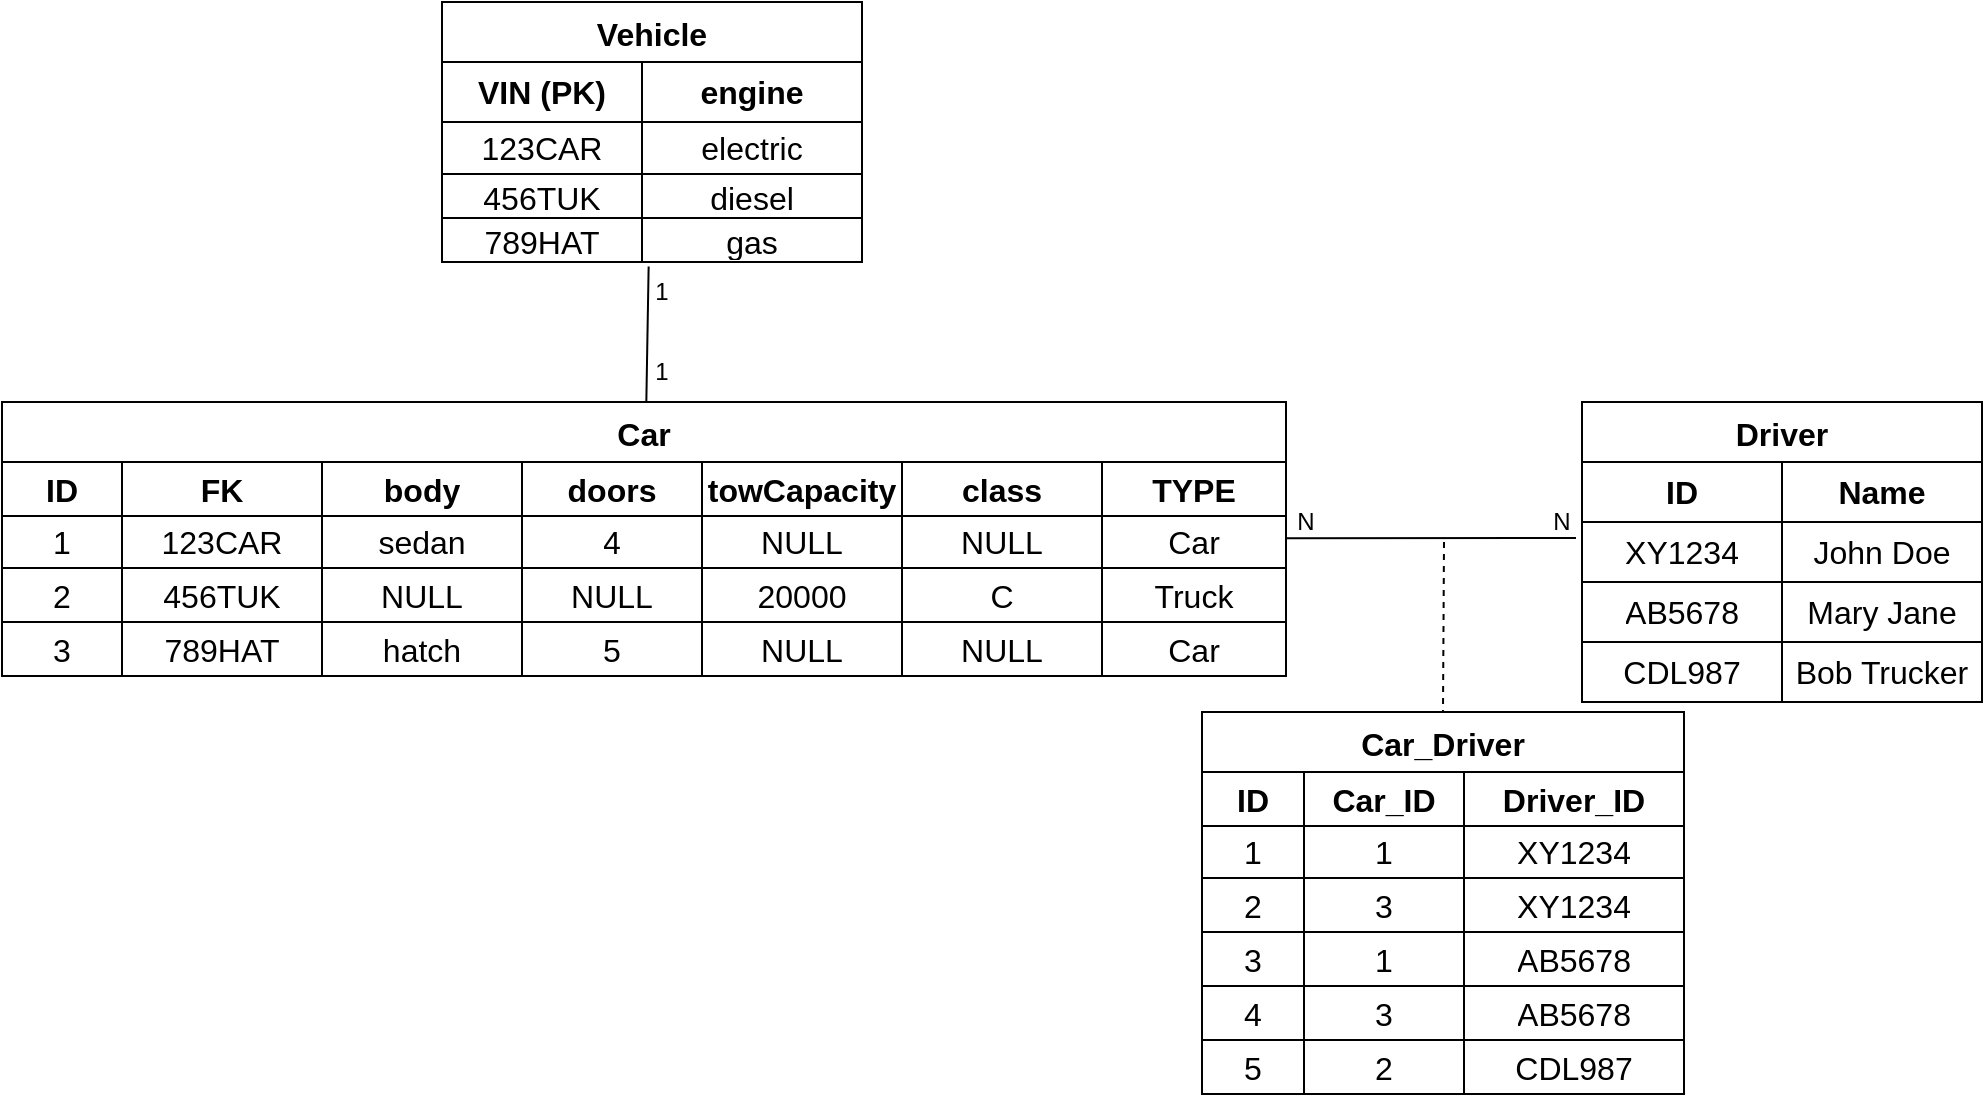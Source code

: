 <mxfile version="22.0.8" type="github">
  <diagram id="C5RBs43oDa-KdzZeNtuy" name="Page-1">
    <mxGraphModel dx="1803" dy="831" grid="1" gridSize="10" guides="1" tooltips="1" connect="1" arrows="1" fold="1" page="1" pageScale="1" pageWidth="827" pageHeight="1169" math="0" shadow="0">
      <root>
        <mxCell id="WIyWlLk6GJQsqaUBKTNV-0" />
        <mxCell id="WIyWlLk6GJQsqaUBKTNV-1" parent="WIyWlLk6GJQsqaUBKTNV-0" />
        <mxCell id="voTmLPjWdt1lhBZXO9Mf-58" value="Vehicle" style="shape=table;startSize=30;container=1;collapsible=0;childLayout=tableLayout;strokeColor=default;fontSize=16;fontStyle=1" parent="WIyWlLk6GJQsqaUBKTNV-1" vertex="1">
          <mxGeometry x="240" y="230" width="210" height="130" as="geometry" />
        </mxCell>
        <mxCell id="voTmLPjWdt1lhBZXO9Mf-59" value="" style="shape=tableRow;horizontal=0;startSize=0;swimlaneHead=0;swimlaneBody=0;strokeColor=inherit;top=0;left=0;bottom=0;right=0;collapsible=0;dropTarget=0;fillColor=none;points=[[0,0.5],[1,0.5]];portConstraint=eastwest;fontSize=16;" parent="voTmLPjWdt1lhBZXO9Mf-58" vertex="1">
          <mxGeometry y="30" width="210" height="30" as="geometry" />
        </mxCell>
        <mxCell id="voTmLPjWdt1lhBZXO9Mf-60" value="&lt;b&gt;VIN (PK)&lt;/b&gt;" style="shape=partialRectangle;html=1;whiteSpace=wrap;connectable=0;strokeColor=inherit;overflow=hidden;fillColor=none;top=0;left=0;bottom=0;right=0;pointerEvents=1;fontSize=16;" parent="voTmLPjWdt1lhBZXO9Mf-59" vertex="1">
          <mxGeometry width="100" height="30" as="geometry">
            <mxRectangle width="100" height="30" as="alternateBounds" />
          </mxGeometry>
        </mxCell>
        <mxCell id="voTmLPjWdt1lhBZXO9Mf-61" value="&lt;b&gt;engine&lt;/b&gt;" style="shape=partialRectangle;html=1;whiteSpace=wrap;connectable=0;strokeColor=inherit;overflow=hidden;fillColor=none;top=0;left=0;bottom=0;right=0;pointerEvents=1;fontSize=16;" parent="voTmLPjWdt1lhBZXO9Mf-59" vertex="1">
          <mxGeometry x="100" width="110" height="30" as="geometry">
            <mxRectangle width="110" height="30" as="alternateBounds" />
          </mxGeometry>
        </mxCell>
        <mxCell id="voTmLPjWdt1lhBZXO9Mf-62" value="" style="shape=tableRow;horizontal=0;startSize=0;swimlaneHead=0;swimlaneBody=0;strokeColor=inherit;top=0;left=0;bottom=0;right=0;collapsible=0;dropTarget=0;fillColor=none;points=[[0,0.5],[1,0.5]];portConstraint=eastwest;fontSize=16;" parent="voTmLPjWdt1lhBZXO9Mf-58" vertex="1">
          <mxGeometry y="60" width="210" height="26" as="geometry" />
        </mxCell>
        <mxCell id="voTmLPjWdt1lhBZXO9Mf-63" value="123CAR" style="shape=partialRectangle;html=1;whiteSpace=wrap;connectable=0;strokeColor=inherit;overflow=hidden;fillColor=none;top=0;left=0;bottom=0;right=0;pointerEvents=1;fontSize=16;" parent="voTmLPjWdt1lhBZXO9Mf-62" vertex="1">
          <mxGeometry width="100" height="26" as="geometry">
            <mxRectangle width="100" height="26" as="alternateBounds" />
          </mxGeometry>
        </mxCell>
        <mxCell id="voTmLPjWdt1lhBZXO9Mf-64" value="electric" style="shape=partialRectangle;html=1;whiteSpace=wrap;connectable=0;strokeColor=inherit;overflow=hidden;fillColor=none;top=0;left=0;bottom=0;right=0;pointerEvents=1;fontSize=16;" parent="voTmLPjWdt1lhBZXO9Mf-62" vertex="1">
          <mxGeometry x="100" width="110" height="26" as="geometry">
            <mxRectangle width="110" height="26" as="alternateBounds" />
          </mxGeometry>
        </mxCell>
        <mxCell id="voTmLPjWdt1lhBZXO9Mf-65" value="" style="shape=tableRow;horizontal=0;startSize=0;swimlaneHead=0;swimlaneBody=0;strokeColor=inherit;top=0;left=0;bottom=0;right=0;collapsible=0;dropTarget=0;fillColor=none;points=[[0,0.5],[1,0.5]];portConstraint=eastwest;fontSize=16;" parent="voTmLPjWdt1lhBZXO9Mf-58" vertex="1">
          <mxGeometry y="86" width="210" height="22" as="geometry" />
        </mxCell>
        <mxCell id="voTmLPjWdt1lhBZXO9Mf-66" value="456TUK" style="shape=partialRectangle;html=1;whiteSpace=wrap;connectable=0;strokeColor=inherit;overflow=hidden;fillColor=none;top=0;left=0;bottom=0;right=0;pointerEvents=1;fontSize=16;" parent="voTmLPjWdt1lhBZXO9Mf-65" vertex="1">
          <mxGeometry width="100" height="22" as="geometry">
            <mxRectangle width="100" height="22" as="alternateBounds" />
          </mxGeometry>
        </mxCell>
        <mxCell id="voTmLPjWdt1lhBZXO9Mf-67" value="diesel" style="shape=partialRectangle;html=1;whiteSpace=wrap;connectable=0;strokeColor=inherit;overflow=hidden;fillColor=none;top=0;left=0;bottom=0;right=0;pointerEvents=1;fontSize=16;" parent="voTmLPjWdt1lhBZXO9Mf-65" vertex="1">
          <mxGeometry x="100" width="110" height="22" as="geometry">
            <mxRectangle width="110" height="22" as="alternateBounds" />
          </mxGeometry>
        </mxCell>
        <mxCell id="voTmLPjWdt1lhBZXO9Mf-68" style="shape=tableRow;horizontal=0;startSize=0;swimlaneHead=0;swimlaneBody=0;strokeColor=inherit;top=0;left=0;bottom=0;right=0;collapsible=0;dropTarget=0;fillColor=none;points=[[0,0.5],[1,0.5]];portConstraint=eastwest;fontSize=16;" parent="voTmLPjWdt1lhBZXO9Mf-58" vertex="1">
          <mxGeometry y="108" width="210" height="22" as="geometry" />
        </mxCell>
        <mxCell id="voTmLPjWdt1lhBZXO9Mf-69" value="789HAT" style="shape=partialRectangle;html=1;whiteSpace=wrap;connectable=0;strokeColor=inherit;overflow=hidden;fillColor=none;top=0;left=0;bottom=0;right=0;pointerEvents=1;fontSize=16;" parent="voTmLPjWdt1lhBZXO9Mf-68" vertex="1">
          <mxGeometry width="100" height="22" as="geometry">
            <mxRectangle width="100" height="22" as="alternateBounds" />
          </mxGeometry>
        </mxCell>
        <mxCell id="voTmLPjWdt1lhBZXO9Mf-70" value="gas" style="shape=partialRectangle;html=1;whiteSpace=wrap;connectable=0;strokeColor=inherit;overflow=hidden;fillColor=none;top=0;left=0;bottom=0;right=0;pointerEvents=1;fontSize=16;" parent="voTmLPjWdt1lhBZXO9Mf-68" vertex="1">
          <mxGeometry x="100" width="110" height="22" as="geometry">
            <mxRectangle width="110" height="22" as="alternateBounds" />
          </mxGeometry>
        </mxCell>
        <mxCell id="bHOz-rDdYHaJfrP98oo6-0" value="Car" style="shape=table;startSize=30;container=1;collapsible=0;childLayout=tableLayout;strokeColor=default;fontSize=16;fontStyle=1" vertex="1" parent="WIyWlLk6GJQsqaUBKTNV-1">
          <mxGeometry x="20" y="430" width="642" height="137" as="geometry" />
        </mxCell>
        <mxCell id="bHOz-rDdYHaJfrP98oo6-1" value="" style="shape=tableRow;horizontal=0;startSize=0;swimlaneHead=0;swimlaneBody=0;strokeColor=inherit;top=0;left=0;bottom=0;right=0;collapsible=0;dropTarget=0;fillColor=none;points=[[0,0.5],[1,0.5]];portConstraint=eastwest;fontSize=16;" vertex="1" parent="bHOz-rDdYHaJfrP98oo6-0">
          <mxGeometry y="30" width="642" height="27" as="geometry" />
        </mxCell>
        <mxCell id="bHOz-rDdYHaJfrP98oo6-2" value="&lt;b&gt;ID&lt;/b&gt;" style="shape=partialRectangle;html=1;whiteSpace=wrap;connectable=0;strokeColor=inherit;overflow=hidden;fillColor=none;top=0;left=0;bottom=0;right=0;pointerEvents=1;fontSize=16;" vertex="1" parent="bHOz-rDdYHaJfrP98oo6-1">
          <mxGeometry width="60" height="27" as="geometry">
            <mxRectangle width="60" height="27" as="alternateBounds" />
          </mxGeometry>
        </mxCell>
        <mxCell id="bHOz-rDdYHaJfrP98oo6-3" value="&lt;b&gt;FK&lt;/b&gt;" style="shape=partialRectangle;html=1;whiteSpace=wrap;connectable=0;strokeColor=inherit;overflow=hidden;fillColor=none;top=0;left=0;bottom=0;right=0;pointerEvents=1;fontSize=16;" vertex="1" parent="bHOz-rDdYHaJfrP98oo6-1">
          <mxGeometry x="60" width="100" height="27" as="geometry">
            <mxRectangle width="100" height="27" as="alternateBounds" />
          </mxGeometry>
        </mxCell>
        <mxCell id="bHOz-rDdYHaJfrP98oo6-4" value="&lt;b&gt;body&lt;/b&gt;" style="shape=partialRectangle;html=1;whiteSpace=wrap;connectable=0;strokeColor=inherit;overflow=hidden;fillColor=none;top=0;left=0;bottom=0;right=0;pointerEvents=1;fontSize=16;" vertex="1" parent="bHOz-rDdYHaJfrP98oo6-1">
          <mxGeometry x="160" width="100" height="27" as="geometry">
            <mxRectangle width="100" height="27" as="alternateBounds" />
          </mxGeometry>
        </mxCell>
        <mxCell id="bHOz-rDdYHaJfrP98oo6-5" value="&lt;b&gt;doors&lt;/b&gt;" style="shape=partialRectangle;html=1;whiteSpace=wrap;connectable=0;strokeColor=inherit;overflow=hidden;fillColor=none;top=0;left=0;bottom=0;right=0;pointerEvents=1;fontSize=16;" vertex="1" parent="bHOz-rDdYHaJfrP98oo6-1">
          <mxGeometry x="260" width="90" height="27" as="geometry">
            <mxRectangle width="90" height="27" as="alternateBounds" />
          </mxGeometry>
        </mxCell>
        <mxCell id="bHOz-rDdYHaJfrP98oo6-6" value="&lt;b&gt;towCapacity&lt;/b&gt;" style="shape=partialRectangle;html=1;whiteSpace=wrap;connectable=0;strokeColor=inherit;overflow=hidden;fillColor=none;top=0;left=0;bottom=0;right=0;pointerEvents=1;fontSize=16;" vertex="1" parent="bHOz-rDdYHaJfrP98oo6-1">
          <mxGeometry x="350" width="100" height="27" as="geometry">
            <mxRectangle width="100" height="27" as="alternateBounds" />
          </mxGeometry>
        </mxCell>
        <mxCell id="bHOz-rDdYHaJfrP98oo6-7" value="&lt;b&gt;class&lt;/b&gt;" style="shape=partialRectangle;html=1;whiteSpace=wrap;connectable=0;strokeColor=inherit;overflow=hidden;fillColor=none;top=0;left=0;bottom=0;right=0;pointerEvents=1;fontSize=16;" vertex="1" parent="bHOz-rDdYHaJfrP98oo6-1">
          <mxGeometry x="450" width="100" height="27" as="geometry">
            <mxRectangle width="100" height="27" as="alternateBounds" />
          </mxGeometry>
        </mxCell>
        <mxCell id="bHOz-rDdYHaJfrP98oo6-8" value="&lt;b&gt;TYPE&lt;/b&gt;" style="shape=partialRectangle;html=1;whiteSpace=wrap;connectable=0;strokeColor=inherit;overflow=hidden;fillColor=none;top=0;left=0;bottom=0;right=0;pointerEvents=1;fontSize=16;" vertex="1" parent="bHOz-rDdYHaJfrP98oo6-1">
          <mxGeometry x="550" width="92" height="27" as="geometry">
            <mxRectangle width="92" height="27" as="alternateBounds" />
          </mxGeometry>
        </mxCell>
        <mxCell id="bHOz-rDdYHaJfrP98oo6-9" value="" style="shape=tableRow;horizontal=0;startSize=0;swimlaneHead=0;swimlaneBody=0;strokeColor=inherit;top=0;left=0;bottom=0;right=0;collapsible=0;dropTarget=0;fillColor=none;points=[[0,0.5],[1,0.5]];portConstraint=eastwest;fontSize=16;" vertex="1" parent="bHOz-rDdYHaJfrP98oo6-0">
          <mxGeometry y="57" width="642" height="26" as="geometry" />
        </mxCell>
        <mxCell id="bHOz-rDdYHaJfrP98oo6-10" value="1" style="shape=partialRectangle;html=1;whiteSpace=wrap;connectable=0;strokeColor=inherit;overflow=hidden;fillColor=none;top=0;left=0;bottom=0;right=0;pointerEvents=1;fontSize=16;" vertex="1" parent="bHOz-rDdYHaJfrP98oo6-9">
          <mxGeometry width="60" height="26" as="geometry">
            <mxRectangle width="60" height="26" as="alternateBounds" />
          </mxGeometry>
        </mxCell>
        <mxCell id="bHOz-rDdYHaJfrP98oo6-11" value="123CAR" style="shape=partialRectangle;html=1;whiteSpace=wrap;connectable=0;strokeColor=inherit;overflow=hidden;fillColor=none;top=0;left=0;bottom=0;right=0;pointerEvents=1;fontSize=16;" vertex="1" parent="bHOz-rDdYHaJfrP98oo6-9">
          <mxGeometry x="60" width="100" height="26" as="geometry">
            <mxRectangle width="100" height="26" as="alternateBounds" />
          </mxGeometry>
        </mxCell>
        <mxCell id="bHOz-rDdYHaJfrP98oo6-12" value="sedan" style="shape=partialRectangle;html=1;whiteSpace=wrap;connectable=0;strokeColor=inherit;overflow=hidden;fillColor=none;top=0;left=0;bottom=0;right=0;pointerEvents=1;fontSize=16;" vertex="1" parent="bHOz-rDdYHaJfrP98oo6-9">
          <mxGeometry x="160" width="100" height="26" as="geometry">
            <mxRectangle width="100" height="26" as="alternateBounds" />
          </mxGeometry>
        </mxCell>
        <mxCell id="bHOz-rDdYHaJfrP98oo6-13" value="4" style="shape=partialRectangle;html=1;whiteSpace=wrap;connectable=0;strokeColor=inherit;overflow=hidden;fillColor=none;top=0;left=0;bottom=0;right=0;pointerEvents=1;fontSize=16;" vertex="1" parent="bHOz-rDdYHaJfrP98oo6-9">
          <mxGeometry x="260" width="90" height="26" as="geometry">
            <mxRectangle width="90" height="26" as="alternateBounds" />
          </mxGeometry>
        </mxCell>
        <mxCell id="bHOz-rDdYHaJfrP98oo6-14" value="NULL" style="shape=partialRectangle;html=1;whiteSpace=wrap;connectable=0;strokeColor=inherit;overflow=hidden;fillColor=none;top=0;left=0;bottom=0;right=0;pointerEvents=1;fontSize=16;" vertex="1" parent="bHOz-rDdYHaJfrP98oo6-9">
          <mxGeometry x="350" width="100" height="26" as="geometry">
            <mxRectangle width="100" height="26" as="alternateBounds" />
          </mxGeometry>
        </mxCell>
        <mxCell id="bHOz-rDdYHaJfrP98oo6-15" value="NULL" style="shape=partialRectangle;html=1;whiteSpace=wrap;connectable=0;strokeColor=inherit;overflow=hidden;fillColor=none;top=0;left=0;bottom=0;right=0;pointerEvents=1;fontSize=16;" vertex="1" parent="bHOz-rDdYHaJfrP98oo6-9">
          <mxGeometry x="450" width="100" height="26" as="geometry">
            <mxRectangle width="100" height="26" as="alternateBounds" />
          </mxGeometry>
        </mxCell>
        <mxCell id="bHOz-rDdYHaJfrP98oo6-16" value="Car" style="shape=partialRectangle;html=1;whiteSpace=wrap;connectable=0;strokeColor=inherit;overflow=hidden;fillColor=none;top=0;left=0;bottom=0;right=0;pointerEvents=1;fontSize=16;" vertex="1" parent="bHOz-rDdYHaJfrP98oo6-9">
          <mxGeometry x="550" width="92" height="26" as="geometry">
            <mxRectangle width="92" height="26" as="alternateBounds" />
          </mxGeometry>
        </mxCell>
        <mxCell id="bHOz-rDdYHaJfrP98oo6-17" value="" style="shape=tableRow;horizontal=0;startSize=0;swimlaneHead=0;swimlaneBody=0;strokeColor=inherit;top=0;left=0;bottom=0;right=0;collapsible=0;dropTarget=0;fillColor=none;points=[[0,0.5],[1,0.5]];portConstraint=eastwest;fontSize=16;" vertex="1" parent="bHOz-rDdYHaJfrP98oo6-0">
          <mxGeometry y="83" width="642" height="27" as="geometry" />
        </mxCell>
        <mxCell id="bHOz-rDdYHaJfrP98oo6-18" value="2" style="shape=partialRectangle;html=1;whiteSpace=wrap;connectable=0;strokeColor=inherit;overflow=hidden;fillColor=none;top=0;left=0;bottom=0;right=0;pointerEvents=1;fontSize=16;" vertex="1" parent="bHOz-rDdYHaJfrP98oo6-17">
          <mxGeometry width="60" height="27" as="geometry">
            <mxRectangle width="60" height="27" as="alternateBounds" />
          </mxGeometry>
        </mxCell>
        <mxCell id="bHOz-rDdYHaJfrP98oo6-19" value="456TUK" style="shape=partialRectangle;html=1;whiteSpace=wrap;connectable=0;strokeColor=inherit;overflow=hidden;fillColor=none;top=0;left=0;bottom=0;right=0;pointerEvents=1;fontSize=16;" vertex="1" parent="bHOz-rDdYHaJfrP98oo6-17">
          <mxGeometry x="60" width="100" height="27" as="geometry">
            <mxRectangle width="100" height="27" as="alternateBounds" />
          </mxGeometry>
        </mxCell>
        <mxCell id="bHOz-rDdYHaJfrP98oo6-20" value="NULL" style="shape=partialRectangle;html=1;whiteSpace=wrap;connectable=0;strokeColor=inherit;overflow=hidden;fillColor=none;top=0;left=0;bottom=0;right=0;pointerEvents=1;fontSize=16;" vertex="1" parent="bHOz-rDdYHaJfrP98oo6-17">
          <mxGeometry x="160" width="100" height="27" as="geometry">
            <mxRectangle width="100" height="27" as="alternateBounds" />
          </mxGeometry>
        </mxCell>
        <mxCell id="bHOz-rDdYHaJfrP98oo6-21" value="NULL" style="shape=partialRectangle;html=1;whiteSpace=wrap;connectable=0;strokeColor=inherit;overflow=hidden;fillColor=none;top=0;left=0;bottom=0;right=0;pointerEvents=1;fontSize=16;" vertex="1" parent="bHOz-rDdYHaJfrP98oo6-17">
          <mxGeometry x="260" width="90" height="27" as="geometry">
            <mxRectangle width="90" height="27" as="alternateBounds" />
          </mxGeometry>
        </mxCell>
        <mxCell id="bHOz-rDdYHaJfrP98oo6-22" value="20000" style="shape=partialRectangle;html=1;whiteSpace=wrap;connectable=0;strokeColor=inherit;overflow=hidden;fillColor=none;top=0;left=0;bottom=0;right=0;pointerEvents=1;fontSize=16;" vertex="1" parent="bHOz-rDdYHaJfrP98oo6-17">
          <mxGeometry x="350" width="100" height="27" as="geometry">
            <mxRectangle width="100" height="27" as="alternateBounds" />
          </mxGeometry>
        </mxCell>
        <mxCell id="bHOz-rDdYHaJfrP98oo6-23" value="C" style="shape=partialRectangle;html=1;whiteSpace=wrap;connectable=0;strokeColor=inherit;overflow=hidden;fillColor=none;top=0;left=0;bottom=0;right=0;pointerEvents=1;fontSize=16;" vertex="1" parent="bHOz-rDdYHaJfrP98oo6-17">
          <mxGeometry x="450" width="100" height="27" as="geometry">
            <mxRectangle width="100" height="27" as="alternateBounds" />
          </mxGeometry>
        </mxCell>
        <mxCell id="bHOz-rDdYHaJfrP98oo6-24" value="Truck" style="shape=partialRectangle;html=1;whiteSpace=wrap;connectable=0;strokeColor=inherit;overflow=hidden;fillColor=none;top=0;left=0;bottom=0;right=0;pointerEvents=1;fontSize=16;" vertex="1" parent="bHOz-rDdYHaJfrP98oo6-17">
          <mxGeometry x="550" width="92" height="27" as="geometry">
            <mxRectangle width="92" height="27" as="alternateBounds" />
          </mxGeometry>
        </mxCell>
        <mxCell id="bHOz-rDdYHaJfrP98oo6-25" style="shape=tableRow;horizontal=0;startSize=0;swimlaneHead=0;swimlaneBody=0;strokeColor=inherit;top=0;left=0;bottom=0;right=0;collapsible=0;dropTarget=0;fillColor=none;points=[[0,0.5],[1,0.5]];portConstraint=eastwest;fontSize=16;" vertex="1" parent="bHOz-rDdYHaJfrP98oo6-0">
          <mxGeometry y="110" width="642" height="27" as="geometry" />
        </mxCell>
        <mxCell id="bHOz-rDdYHaJfrP98oo6-26" value="3" style="shape=partialRectangle;html=1;whiteSpace=wrap;connectable=0;strokeColor=inherit;overflow=hidden;fillColor=none;top=0;left=0;bottom=0;right=0;pointerEvents=1;fontSize=16;" vertex="1" parent="bHOz-rDdYHaJfrP98oo6-25">
          <mxGeometry width="60" height="27" as="geometry">
            <mxRectangle width="60" height="27" as="alternateBounds" />
          </mxGeometry>
        </mxCell>
        <mxCell id="bHOz-rDdYHaJfrP98oo6-27" value="789HAT" style="shape=partialRectangle;html=1;whiteSpace=wrap;connectable=0;strokeColor=inherit;overflow=hidden;fillColor=none;top=0;left=0;bottom=0;right=0;pointerEvents=1;fontSize=16;" vertex="1" parent="bHOz-rDdYHaJfrP98oo6-25">
          <mxGeometry x="60" width="100" height="27" as="geometry">
            <mxRectangle width="100" height="27" as="alternateBounds" />
          </mxGeometry>
        </mxCell>
        <mxCell id="bHOz-rDdYHaJfrP98oo6-28" value="hatch" style="shape=partialRectangle;html=1;whiteSpace=wrap;connectable=0;strokeColor=inherit;overflow=hidden;fillColor=none;top=0;left=0;bottom=0;right=0;pointerEvents=1;fontSize=16;" vertex="1" parent="bHOz-rDdYHaJfrP98oo6-25">
          <mxGeometry x="160" width="100" height="27" as="geometry">
            <mxRectangle width="100" height="27" as="alternateBounds" />
          </mxGeometry>
        </mxCell>
        <mxCell id="bHOz-rDdYHaJfrP98oo6-29" value="5" style="shape=partialRectangle;html=1;whiteSpace=wrap;connectable=0;strokeColor=inherit;overflow=hidden;fillColor=none;top=0;left=0;bottom=0;right=0;pointerEvents=1;fontSize=16;" vertex="1" parent="bHOz-rDdYHaJfrP98oo6-25">
          <mxGeometry x="260" width="90" height="27" as="geometry">
            <mxRectangle width="90" height="27" as="alternateBounds" />
          </mxGeometry>
        </mxCell>
        <mxCell id="bHOz-rDdYHaJfrP98oo6-30" value="NULL" style="shape=partialRectangle;html=1;whiteSpace=wrap;connectable=0;strokeColor=inherit;overflow=hidden;fillColor=none;top=0;left=0;bottom=0;right=0;pointerEvents=1;fontSize=16;" vertex="1" parent="bHOz-rDdYHaJfrP98oo6-25">
          <mxGeometry x="350" width="100" height="27" as="geometry">
            <mxRectangle width="100" height="27" as="alternateBounds" />
          </mxGeometry>
        </mxCell>
        <mxCell id="bHOz-rDdYHaJfrP98oo6-31" value="NULL" style="shape=partialRectangle;html=1;whiteSpace=wrap;connectable=0;strokeColor=inherit;overflow=hidden;fillColor=none;top=0;left=0;bottom=0;right=0;pointerEvents=1;fontSize=16;" vertex="1" parent="bHOz-rDdYHaJfrP98oo6-25">
          <mxGeometry x="450" width="100" height="27" as="geometry">
            <mxRectangle width="100" height="27" as="alternateBounds" />
          </mxGeometry>
        </mxCell>
        <mxCell id="bHOz-rDdYHaJfrP98oo6-32" value="Car" style="shape=partialRectangle;html=1;whiteSpace=wrap;connectable=0;strokeColor=inherit;overflow=hidden;fillColor=none;top=0;left=0;bottom=0;right=0;pointerEvents=1;fontSize=16;" vertex="1" parent="bHOz-rDdYHaJfrP98oo6-25">
          <mxGeometry x="550" width="92" height="27" as="geometry">
            <mxRectangle width="92" height="27" as="alternateBounds" />
          </mxGeometry>
        </mxCell>
        <mxCell id="bHOz-rDdYHaJfrP98oo6-33" value="Driver" style="shape=table;startSize=30;container=1;collapsible=0;childLayout=tableLayout;strokeColor=default;fontSize=16;fontStyle=1" vertex="1" parent="WIyWlLk6GJQsqaUBKTNV-1">
          <mxGeometry x="810" y="430" width="200" height="150" as="geometry" />
        </mxCell>
        <mxCell id="bHOz-rDdYHaJfrP98oo6-34" value="" style="shape=tableRow;horizontal=0;startSize=0;swimlaneHead=0;swimlaneBody=0;strokeColor=inherit;top=0;left=0;bottom=0;right=0;collapsible=0;dropTarget=0;fillColor=none;points=[[0,0.5],[1,0.5]];portConstraint=eastwest;fontSize=16;" vertex="1" parent="bHOz-rDdYHaJfrP98oo6-33">
          <mxGeometry y="30" width="200" height="30" as="geometry" />
        </mxCell>
        <mxCell id="bHOz-rDdYHaJfrP98oo6-35" value="ID" style="shape=partialRectangle;html=1;whiteSpace=wrap;connectable=0;strokeColor=inherit;overflow=hidden;fillColor=none;top=0;left=0;bottom=0;right=0;pointerEvents=1;fontSize=16;fontStyle=1" vertex="1" parent="bHOz-rDdYHaJfrP98oo6-34">
          <mxGeometry width="100" height="30" as="geometry">
            <mxRectangle width="100" height="30" as="alternateBounds" />
          </mxGeometry>
        </mxCell>
        <mxCell id="bHOz-rDdYHaJfrP98oo6-36" value="Name" style="shape=partialRectangle;html=1;whiteSpace=wrap;connectable=0;strokeColor=inherit;overflow=hidden;fillColor=none;top=0;left=0;bottom=0;right=0;pointerEvents=1;fontSize=16;fontStyle=1" vertex="1" parent="bHOz-rDdYHaJfrP98oo6-34">
          <mxGeometry x="100" width="100" height="30" as="geometry">
            <mxRectangle width="100" height="30" as="alternateBounds" />
          </mxGeometry>
        </mxCell>
        <mxCell id="bHOz-rDdYHaJfrP98oo6-37" value="" style="shape=tableRow;horizontal=0;startSize=0;swimlaneHead=0;swimlaneBody=0;strokeColor=inherit;top=0;left=0;bottom=0;right=0;collapsible=0;dropTarget=0;fillColor=none;points=[[0,0.5],[1,0.5]];portConstraint=eastwest;fontSize=16;" vertex="1" parent="bHOz-rDdYHaJfrP98oo6-33">
          <mxGeometry y="60" width="200" height="30" as="geometry" />
        </mxCell>
        <mxCell id="bHOz-rDdYHaJfrP98oo6-38" value="XY1234" style="shape=partialRectangle;html=1;whiteSpace=wrap;connectable=0;strokeColor=inherit;overflow=hidden;fillColor=none;top=0;left=0;bottom=0;right=0;pointerEvents=1;fontSize=16;" vertex="1" parent="bHOz-rDdYHaJfrP98oo6-37">
          <mxGeometry width="100" height="30" as="geometry">
            <mxRectangle width="100" height="30" as="alternateBounds" />
          </mxGeometry>
        </mxCell>
        <mxCell id="bHOz-rDdYHaJfrP98oo6-39" value="John Doe" style="shape=partialRectangle;html=1;whiteSpace=wrap;connectable=0;strokeColor=inherit;overflow=hidden;fillColor=none;top=0;left=0;bottom=0;right=0;pointerEvents=1;fontSize=16;" vertex="1" parent="bHOz-rDdYHaJfrP98oo6-37">
          <mxGeometry x="100" width="100" height="30" as="geometry">
            <mxRectangle width="100" height="30" as="alternateBounds" />
          </mxGeometry>
        </mxCell>
        <mxCell id="bHOz-rDdYHaJfrP98oo6-40" style="shape=tableRow;horizontal=0;startSize=0;swimlaneHead=0;swimlaneBody=0;strokeColor=inherit;top=0;left=0;bottom=0;right=0;collapsible=0;dropTarget=0;fillColor=none;points=[[0,0.5],[1,0.5]];portConstraint=eastwest;fontSize=16;" vertex="1" parent="bHOz-rDdYHaJfrP98oo6-33">
          <mxGeometry y="90" width="200" height="30" as="geometry" />
        </mxCell>
        <mxCell id="bHOz-rDdYHaJfrP98oo6-41" value="AB5678" style="shape=partialRectangle;html=1;whiteSpace=wrap;connectable=0;strokeColor=inherit;overflow=hidden;fillColor=none;top=0;left=0;bottom=0;right=0;pointerEvents=1;fontSize=16;" vertex="1" parent="bHOz-rDdYHaJfrP98oo6-40">
          <mxGeometry width="100" height="30" as="geometry">
            <mxRectangle width="100" height="30" as="alternateBounds" />
          </mxGeometry>
        </mxCell>
        <mxCell id="bHOz-rDdYHaJfrP98oo6-42" value="Mary Jane" style="shape=partialRectangle;html=1;whiteSpace=wrap;connectable=0;strokeColor=inherit;overflow=hidden;fillColor=none;top=0;left=0;bottom=0;right=0;pointerEvents=1;fontSize=16;" vertex="1" parent="bHOz-rDdYHaJfrP98oo6-40">
          <mxGeometry x="100" width="100" height="30" as="geometry">
            <mxRectangle width="100" height="30" as="alternateBounds" />
          </mxGeometry>
        </mxCell>
        <mxCell id="bHOz-rDdYHaJfrP98oo6-51" style="shape=tableRow;horizontal=0;startSize=0;swimlaneHead=0;swimlaneBody=0;strokeColor=inherit;top=0;left=0;bottom=0;right=0;collapsible=0;dropTarget=0;fillColor=none;points=[[0,0.5],[1,0.5]];portConstraint=eastwest;fontSize=16;" vertex="1" parent="bHOz-rDdYHaJfrP98oo6-33">
          <mxGeometry y="120" width="200" height="30" as="geometry" />
        </mxCell>
        <mxCell id="bHOz-rDdYHaJfrP98oo6-52" value="CDL987" style="shape=partialRectangle;html=1;whiteSpace=wrap;connectable=0;strokeColor=inherit;overflow=hidden;fillColor=none;top=0;left=0;bottom=0;right=0;pointerEvents=1;fontSize=16;" vertex="1" parent="bHOz-rDdYHaJfrP98oo6-51">
          <mxGeometry width="100" height="30" as="geometry">
            <mxRectangle width="100" height="30" as="alternateBounds" />
          </mxGeometry>
        </mxCell>
        <mxCell id="bHOz-rDdYHaJfrP98oo6-53" value="Bob Trucker" style="shape=partialRectangle;html=1;whiteSpace=wrap;connectable=0;strokeColor=inherit;overflow=hidden;fillColor=none;top=0;left=0;bottom=0;right=0;pointerEvents=1;fontSize=16;" vertex="1" parent="bHOz-rDdYHaJfrP98oo6-51">
          <mxGeometry x="100" width="100" height="30" as="geometry">
            <mxRectangle width="100" height="30" as="alternateBounds" />
          </mxGeometry>
        </mxCell>
        <mxCell id="voTmLPjWdt1lhBZXO9Mf-26" value="Car_Driver" style="shape=table;startSize=30;container=1;collapsible=0;childLayout=tableLayout;strokeColor=default;fontSize=16;fontStyle=1" parent="WIyWlLk6GJQsqaUBKTNV-1" vertex="1">
          <mxGeometry x="620" y="585" width="241" height="191" as="geometry" />
        </mxCell>
        <mxCell id="voTmLPjWdt1lhBZXO9Mf-27" value="" style="shape=tableRow;horizontal=0;startSize=0;swimlaneHead=0;swimlaneBody=0;strokeColor=inherit;top=0;left=0;bottom=0;right=0;collapsible=0;dropTarget=0;fillColor=none;points=[[0,0.5],[1,0.5]];portConstraint=eastwest;fontSize=16;" parent="voTmLPjWdt1lhBZXO9Mf-26" vertex="1">
          <mxGeometry y="30" width="241" height="27" as="geometry" />
        </mxCell>
        <mxCell id="voTmLPjWdt1lhBZXO9Mf-28" value="&lt;b&gt;ID&lt;/b&gt;" style="shape=partialRectangle;html=1;whiteSpace=wrap;connectable=0;strokeColor=inherit;overflow=hidden;fillColor=none;top=0;left=0;bottom=0;right=0;pointerEvents=1;fontSize=16;" parent="voTmLPjWdt1lhBZXO9Mf-27" vertex="1">
          <mxGeometry width="51" height="27" as="geometry">
            <mxRectangle width="51" height="27" as="alternateBounds" />
          </mxGeometry>
        </mxCell>
        <mxCell id="voTmLPjWdt1lhBZXO9Mf-29" value="&lt;b&gt;Car_ID&lt;/b&gt;" style="shape=partialRectangle;html=1;whiteSpace=wrap;connectable=0;strokeColor=inherit;overflow=hidden;fillColor=none;top=0;left=0;bottom=0;right=0;pointerEvents=1;fontSize=16;" parent="voTmLPjWdt1lhBZXO9Mf-27" vertex="1">
          <mxGeometry x="51" width="80" height="27" as="geometry">
            <mxRectangle width="80" height="27" as="alternateBounds" />
          </mxGeometry>
        </mxCell>
        <mxCell id="voTmLPjWdt1lhBZXO9Mf-30" value="&lt;b&gt;Driver_ID&lt;/b&gt;" style="shape=partialRectangle;html=1;whiteSpace=wrap;connectable=0;strokeColor=inherit;overflow=hidden;fillColor=none;top=0;left=0;bottom=0;right=0;pointerEvents=1;fontSize=16;" parent="voTmLPjWdt1lhBZXO9Mf-27" vertex="1">
          <mxGeometry x="131" width="110" height="27" as="geometry">
            <mxRectangle width="110" height="27" as="alternateBounds" />
          </mxGeometry>
        </mxCell>
        <mxCell id="voTmLPjWdt1lhBZXO9Mf-31" value="" style="shape=tableRow;horizontal=0;startSize=0;swimlaneHead=0;swimlaneBody=0;strokeColor=inherit;top=0;left=0;bottom=0;right=0;collapsible=0;dropTarget=0;fillColor=none;points=[[0,0.5],[1,0.5]];portConstraint=eastwest;fontSize=16;" parent="voTmLPjWdt1lhBZXO9Mf-26" vertex="1">
          <mxGeometry y="57" width="241" height="26" as="geometry" />
        </mxCell>
        <mxCell id="voTmLPjWdt1lhBZXO9Mf-32" value="1" style="shape=partialRectangle;html=1;whiteSpace=wrap;connectable=0;strokeColor=inherit;overflow=hidden;fillColor=none;top=0;left=0;bottom=0;right=0;pointerEvents=1;fontSize=16;" parent="voTmLPjWdt1lhBZXO9Mf-31" vertex="1">
          <mxGeometry width="51" height="26" as="geometry">
            <mxRectangle width="51" height="26" as="alternateBounds" />
          </mxGeometry>
        </mxCell>
        <mxCell id="voTmLPjWdt1lhBZXO9Mf-33" value="1" style="shape=partialRectangle;html=1;whiteSpace=wrap;connectable=0;strokeColor=inherit;overflow=hidden;fillColor=none;top=0;left=0;bottom=0;right=0;pointerEvents=1;fontSize=16;" parent="voTmLPjWdt1lhBZXO9Mf-31" vertex="1">
          <mxGeometry x="51" width="80" height="26" as="geometry">
            <mxRectangle width="80" height="26" as="alternateBounds" />
          </mxGeometry>
        </mxCell>
        <mxCell id="voTmLPjWdt1lhBZXO9Mf-34" value="XY1234" style="shape=partialRectangle;html=1;whiteSpace=wrap;connectable=0;strokeColor=inherit;overflow=hidden;fillColor=none;top=0;left=0;bottom=0;right=0;pointerEvents=1;fontSize=16;" parent="voTmLPjWdt1lhBZXO9Mf-31" vertex="1">
          <mxGeometry x="131" width="110" height="26" as="geometry">
            <mxRectangle width="110" height="26" as="alternateBounds" />
          </mxGeometry>
        </mxCell>
        <mxCell id="voTmLPjWdt1lhBZXO9Mf-35" value="" style="shape=tableRow;horizontal=0;startSize=0;swimlaneHead=0;swimlaneBody=0;strokeColor=inherit;top=0;left=0;bottom=0;right=0;collapsible=0;dropTarget=0;fillColor=none;points=[[0,0.5],[1,0.5]];portConstraint=eastwest;fontSize=16;" parent="voTmLPjWdt1lhBZXO9Mf-26" vertex="1">
          <mxGeometry y="83" width="241" height="27" as="geometry" />
        </mxCell>
        <mxCell id="voTmLPjWdt1lhBZXO9Mf-36" value="2" style="shape=partialRectangle;html=1;whiteSpace=wrap;connectable=0;strokeColor=inherit;overflow=hidden;fillColor=none;top=0;left=0;bottom=0;right=0;pointerEvents=1;fontSize=16;" parent="voTmLPjWdt1lhBZXO9Mf-35" vertex="1">
          <mxGeometry width="51" height="27" as="geometry">
            <mxRectangle width="51" height="27" as="alternateBounds" />
          </mxGeometry>
        </mxCell>
        <mxCell id="voTmLPjWdt1lhBZXO9Mf-37" value="3" style="shape=partialRectangle;html=1;whiteSpace=wrap;connectable=0;strokeColor=inherit;overflow=hidden;fillColor=none;top=0;left=0;bottom=0;right=0;pointerEvents=1;fontSize=16;" parent="voTmLPjWdt1lhBZXO9Mf-35" vertex="1">
          <mxGeometry x="51" width="80" height="27" as="geometry">
            <mxRectangle width="80" height="27" as="alternateBounds" />
          </mxGeometry>
        </mxCell>
        <mxCell id="voTmLPjWdt1lhBZXO9Mf-38" value="XY1234" style="shape=partialRectangle;html=1;whiteSpace=wrap;connectable=0;strokeColor=inherit;overflow=hidden;fillColor=none;top=0;left=0;bottom=0;right=0;pointerEvents=1;fontSize=16;" parent="voTmLPjWdt1lhBZXO9Mf-35" vertex="1">
          <mxGeometry x="131" width="110" height="27" as="geometry">
            <mxRectangle width="110" height="27" as="alternateBounds" />
          </mxGeometry>
        </mxCell>
        <mxCell id="voTmLPjWdt1lhBZXO9Mf-39" style="shape=tableRow;horizontal=0;startSize=0;swimlaneHead=0;swimlaneBody=0;strokeColor=inherit;top=0;left=0;bottom=0;right=0;collapsible=0;dropTarget=0;fillColor=none;points=[[0,0.5],[1,0.5]];portConstraint=eastwest;fontSize=16;" parent="voTmLPjWdt1lhBZXO9Mf-26" vertex="1">
          <mxGeometry y="110" width="241" height="27" as="geometry" />
        </mxCell>
        <mxCell id="voTmLPjWdt1lhBZXO9Mf-40" value="3" style="shape=partialRectangle;html=1;whiteSpace=wrap;connectable=0;strokeColor=inherit;overflow=hidden;fillColor=none;top=0;left=0;bottom=0;right=0;pointerEvents=1;fontSize=16;" parent="voTmLPjWdt1lhBZXO9Mf-39" vertex="1">
          <mxGeometry width="51" height="27" as="geometry">
            <mxRectangle width="51" height="27" as="alternateBounds" />
          </mxGeometry>
        </mxCell>
        <mxCell id="voTmLPjWdt1lhBZXO9Mf-41" value="1" style="shape=partialRectangle;html=1;whiteSpace=wrap;connectable=0;strokeColor=inherit;overflow=hidden;fillColor=none;top=0;left=0;bottom=0;right=0;pointerEvents=1;fontSize=16;" parent="voTmLPjWdt1lhBZXO9Mf-39" vertex="1">
          <mxGeometry x="51" width="80" height="27" as="geometry">
            <mxRectangle width="80" height="27" as="alternateBounds" />
          </mxGeometry>
        </mxCell>
        <mxCell id="voTmLPjWdt1lhBZXO9Mf-42" value="AB5678" style="shape=partialRectangle;html=1;whiteSpace=wrap;connectable=0;strokeColor=inherit;overflow=hidden;fillColor=none;top=0;left=0;bottom=0;right=0;pointerEvents=1;fontSize=16;" parent="voTmLPjWdt1lhBZXO9Mf-39" vertex="1">
          <mxGeometry x="131" width="110" height="27" as="geometry">
            <mxRectangle width="110" height="27" as="alternateBounds" />
          </mxGeometry>
        </mxCell>
        <mxCell id="voTmLPjWdt1lhBZXO9Mf-43" style="shape=tableRow;horizontal=0;startSize=0;swimlaneHead=0;swimlaneBody=0;strokeColor=inherit;top=0;left=0;bottom=0;right=0;collapsible=0;dropTarget=0;fillColor=none;points=[[0,0.5],[1,0.5]];portConstraint=eastwest;fontSize=16;" parent="voTmLPjWdt1lhBZXO9Mf-26" vertex="1">
          <mxGeometry y="137" width="241" height="27" as="geometry" />
        </mxCell>
        <mxCell id="voTmLPjWdt1lhBZXO9Mf-44" value="4" style="shape=partialRectangle;html=1;whiteSpace=wrap;connectable=0;strokeColor=inherit;overflow=hidden;fillColor=none;top=0;left=0;bottom=0;right=0;pointerEvents=1;fontSize=16;" parent="voTmLPjWdt1lhBZXO9Mf-43" vertex="1">
          <mxGeometry width="51" height="27" as="geometry">
            <mxRectangle width="51" height="27" as="alternateBounds" />
          </mxGeometry>
        </mxCell>
        <mxCell id="voTmLPjWdt1lhBZXO9Mf-45" value="3" style="shape=partialRectangle;html=1;whiteSpace=wrap;connectable=0;strokeColor=inherit;overflow=hidden;fillColor=none;top=0;left=0;bottom=0;right=0;pointerEvents=1;fontSize=16;" parent="voTmLPjWdt1lhBZXO9Mf-43" vertex="1">
          <mxGeometry x="51" width="80" height="27" as="geometry">
            <mxRectangle width="80" height="27" as="alternateBounds" />
          </mxGeometry>
        </mxCell>
        <mxCell id="voTmLPjWdt1lhBZXO9Mf-46" value="AB5678" style="shape=partialRectangle;html=1;whiteSpace=wrap;connectable=0;strokeColor=inherit;overflow=hidden;fillColor=none;top=0;left=0;bottom=0;right=0;pointerEvents=1;fontSize=16;" parent="voTmLPjWdt1lhBZXO9Mf-43" vertex="1">
          <mxGeometry x="131" width="110" height="27" as="geometry">
            <mxRectangle width="110" height="27" as="alternateBounds" />
          </mxGeometry>
        </mxCell>
        <mxCell id="bHOz-rDdYHaJfrP98oo6-47" style="shape=tableRow;horizontal=0;startSize=0;swimlaneHead=0;swimlaneBody=0;strokeColor=inherit;top=0;left=0;bottom=0;right=0;collapsible=0;dropTarget=0;fillColor=none;points=[[0,0.5],[1,0.5]];portConstraint=eastwest;fontSize=16;" vertex="1" parent="voTmLPjWdt1lhBZXO9Mf-26">
          <mxGeometry y="164" width="241" height="27" as="geometry" />
        </mxCell>
        <mxCell id="bHOz-rDdYHaJfrP98oo6-48" value="5" style="shape=partialRectangle;html=1;whiteSpace=wrap;connectable=0;strokeColor=inherit;overflow=hidden;fillColor=none;top=0;left=0;bottom=0;right=0;pointerEvents=1;fontSize=16;" vertex="1" parent="bHOz-rDdYHaJfrP98oo6-47">
          <mxGeometry width="51" height="27" as="geometry">
            <mxRectangle width="51" height="27" as="alternateBounds" />
          </mxGeometry>
        </mxCell>
        <mxCell id="bHOz-rDdYHaJfrP98oo6-49" value="2" style="shape=partialRectangle;html=1;whiteSpace=wrap;connectable=0;strokeColor=inherit;overflow=hidden;fillColor=none;top=0;left=0;bottom=0;right=0;pointerEvents=1;fontSize=16;" vertex="1" parent="bHOz-rDdYHaJfrP98oo6-47">
          <mxGeometry x="51" width="80" height="27" as="geometry">
            <mxRectangle width="80" height="27" as="alternateBounds" />
          </mxGeometry>
        </mxCell>
        <mxCell id="bHOz-rDdYHaJfrP98oo6-50" value="CDL987" style="shape=partialRectangle;html=1;whiteSpace=wrap;connectable=0;strokeColor=inherit;overflow=hidden;fillColor=none;top=0;left=0;bottom=0;right=0;pointerEvents=1;fontSize=16;" vertex="1" parent="bHOz-rDdYHaJfrP98oo6-47">
          <mxGeometry x="131" width="110" height="27" as="geometry">
            <mxRectangle width="110" height="27" as="alternateBounds" />
          </mxGeometry>
        </mxCell>
        <mxCell id="bHOz-rDdYHaJfrP98oo6-43" value="" style="endArrow=none;html=1;rounded=0;entryX=-0.015;entryY=0.267;entryDx=0;entryDy=0;entryPerimeter=0;" edge="1" parent="WIyWlLk6GJQsqaUBKTNV-1" source="bHOz-rDdYHaJfrP98oo6-0" target="bHOz-rDdYHaJfrP98oo6-37">
          <mxGeometry width="50" height="50" relative="1" as="geometry">
            <mxPoint x="661.996" y="450.002" as="sourcePoint" />
            <mxPoint x="807.07" y="447.04" as="targetPoint" />
          </mxGeometry>
        </mxCell>
        <mxCell id="bHOz-rDdYHaJfrP98oo6-44" value="N" style="text;html=1;strokeColor=none;fillColor=none;align=center;verticalAlign=middle;whiteSpace=wrap;rounded=0;" vertex="1" parent="WIyWlLk6GJQsqaUBKTNV-1">
          <mxGeometry x="662" y="475" width="20" height="30" as="geometry" />
        </mxCell>
        <mxCell id="bHOz-rDdYHaJfrP98oo6-45" value="N" style="text;html=1;strokeColor=none;fillColor=none;align=center;verticalAlign=middle;whiteSpace=wrap;rounded=0;" vertex="1" parent="WIyWlLk6GJQsqaUBKTNV-1">
          <mxGeometry x="790" y="475" width="20" height="30" as="geometry" />
        </mxCell>
        <mxCell id="bHOz-rDdYHaJfrP98oo6-46" value="" style="endArrow=none;dashed=1;html=1;rounded=0;entryX=0.5;entryY=0;entryDx=0;entryDy=0;" edge="1" parent="WIyWlLk6GJQsqaUBKTNV-1" target="voTmLPjWdt1lhBZXO9Mf-26">
          <mxGeometry width="50" height="50" relative="1" as="geometry">
            <mxPoint x="741" y="500" as="sourcePoint" />
            <mxPoint x="450" y="470" as="targetPoint" />
          </mxGeometry>
        </mxCell>
        <mxCell id="bHOz-rDdYHaJfrP98oo6-54" value="" style="endArrow=none;html=1;rounded=0;exitX=0.492;exitY=1.104;exitDx=0;exitDy=0;exitPerimeter=0;" edge="1" parent="WIyWlLk6GJQsqaUBKTNV-1" source="voTmLPjWdt1lhBZXO9Mf-68" target="bHOz-rDdYHaJfrP98oo6-0">
          <mxGeometry width="50" height="50" relative="1" as="geometry">
            <mxPoint x="330" y="330" as="sourcePoint" />
            <mxPoint x="380" y="280" as="targetPoint" />
          </mxGeometry>
        </mxCell>
        <mxCell id="bHOz-rDdYHaJfrP98oo6-56" value="1" style="text;html=1;strokeColor=none;fillColor=none;align=center;verticalAlign=middle;whiteSpace=wrap;rounded=0;" vertex="1" parent="WIyWlLk6GJQsqaUBKTNV-1">
          <mxGeometry x="340" y="360" width="20" height="30" as="geometry" />
        </mxCell>
        <mxCell id="bHOz-rDdYHaJfrP98oo6-58" value="1" style="text;html=1;strokeColor=none;fillColor=none;align=center;verticalAlign=middle;whiteSpace=wrap;rounded=0;" vertex="1" parent="WIyWlLk6GJQsqaUBKTNV-1">
          <mxGeometry x="340" y="400" width="20" height="30" as="geometry" />
        </mxCell>
      </root>
    </mxGraphModel>
  </diagram>
</mxfile>
